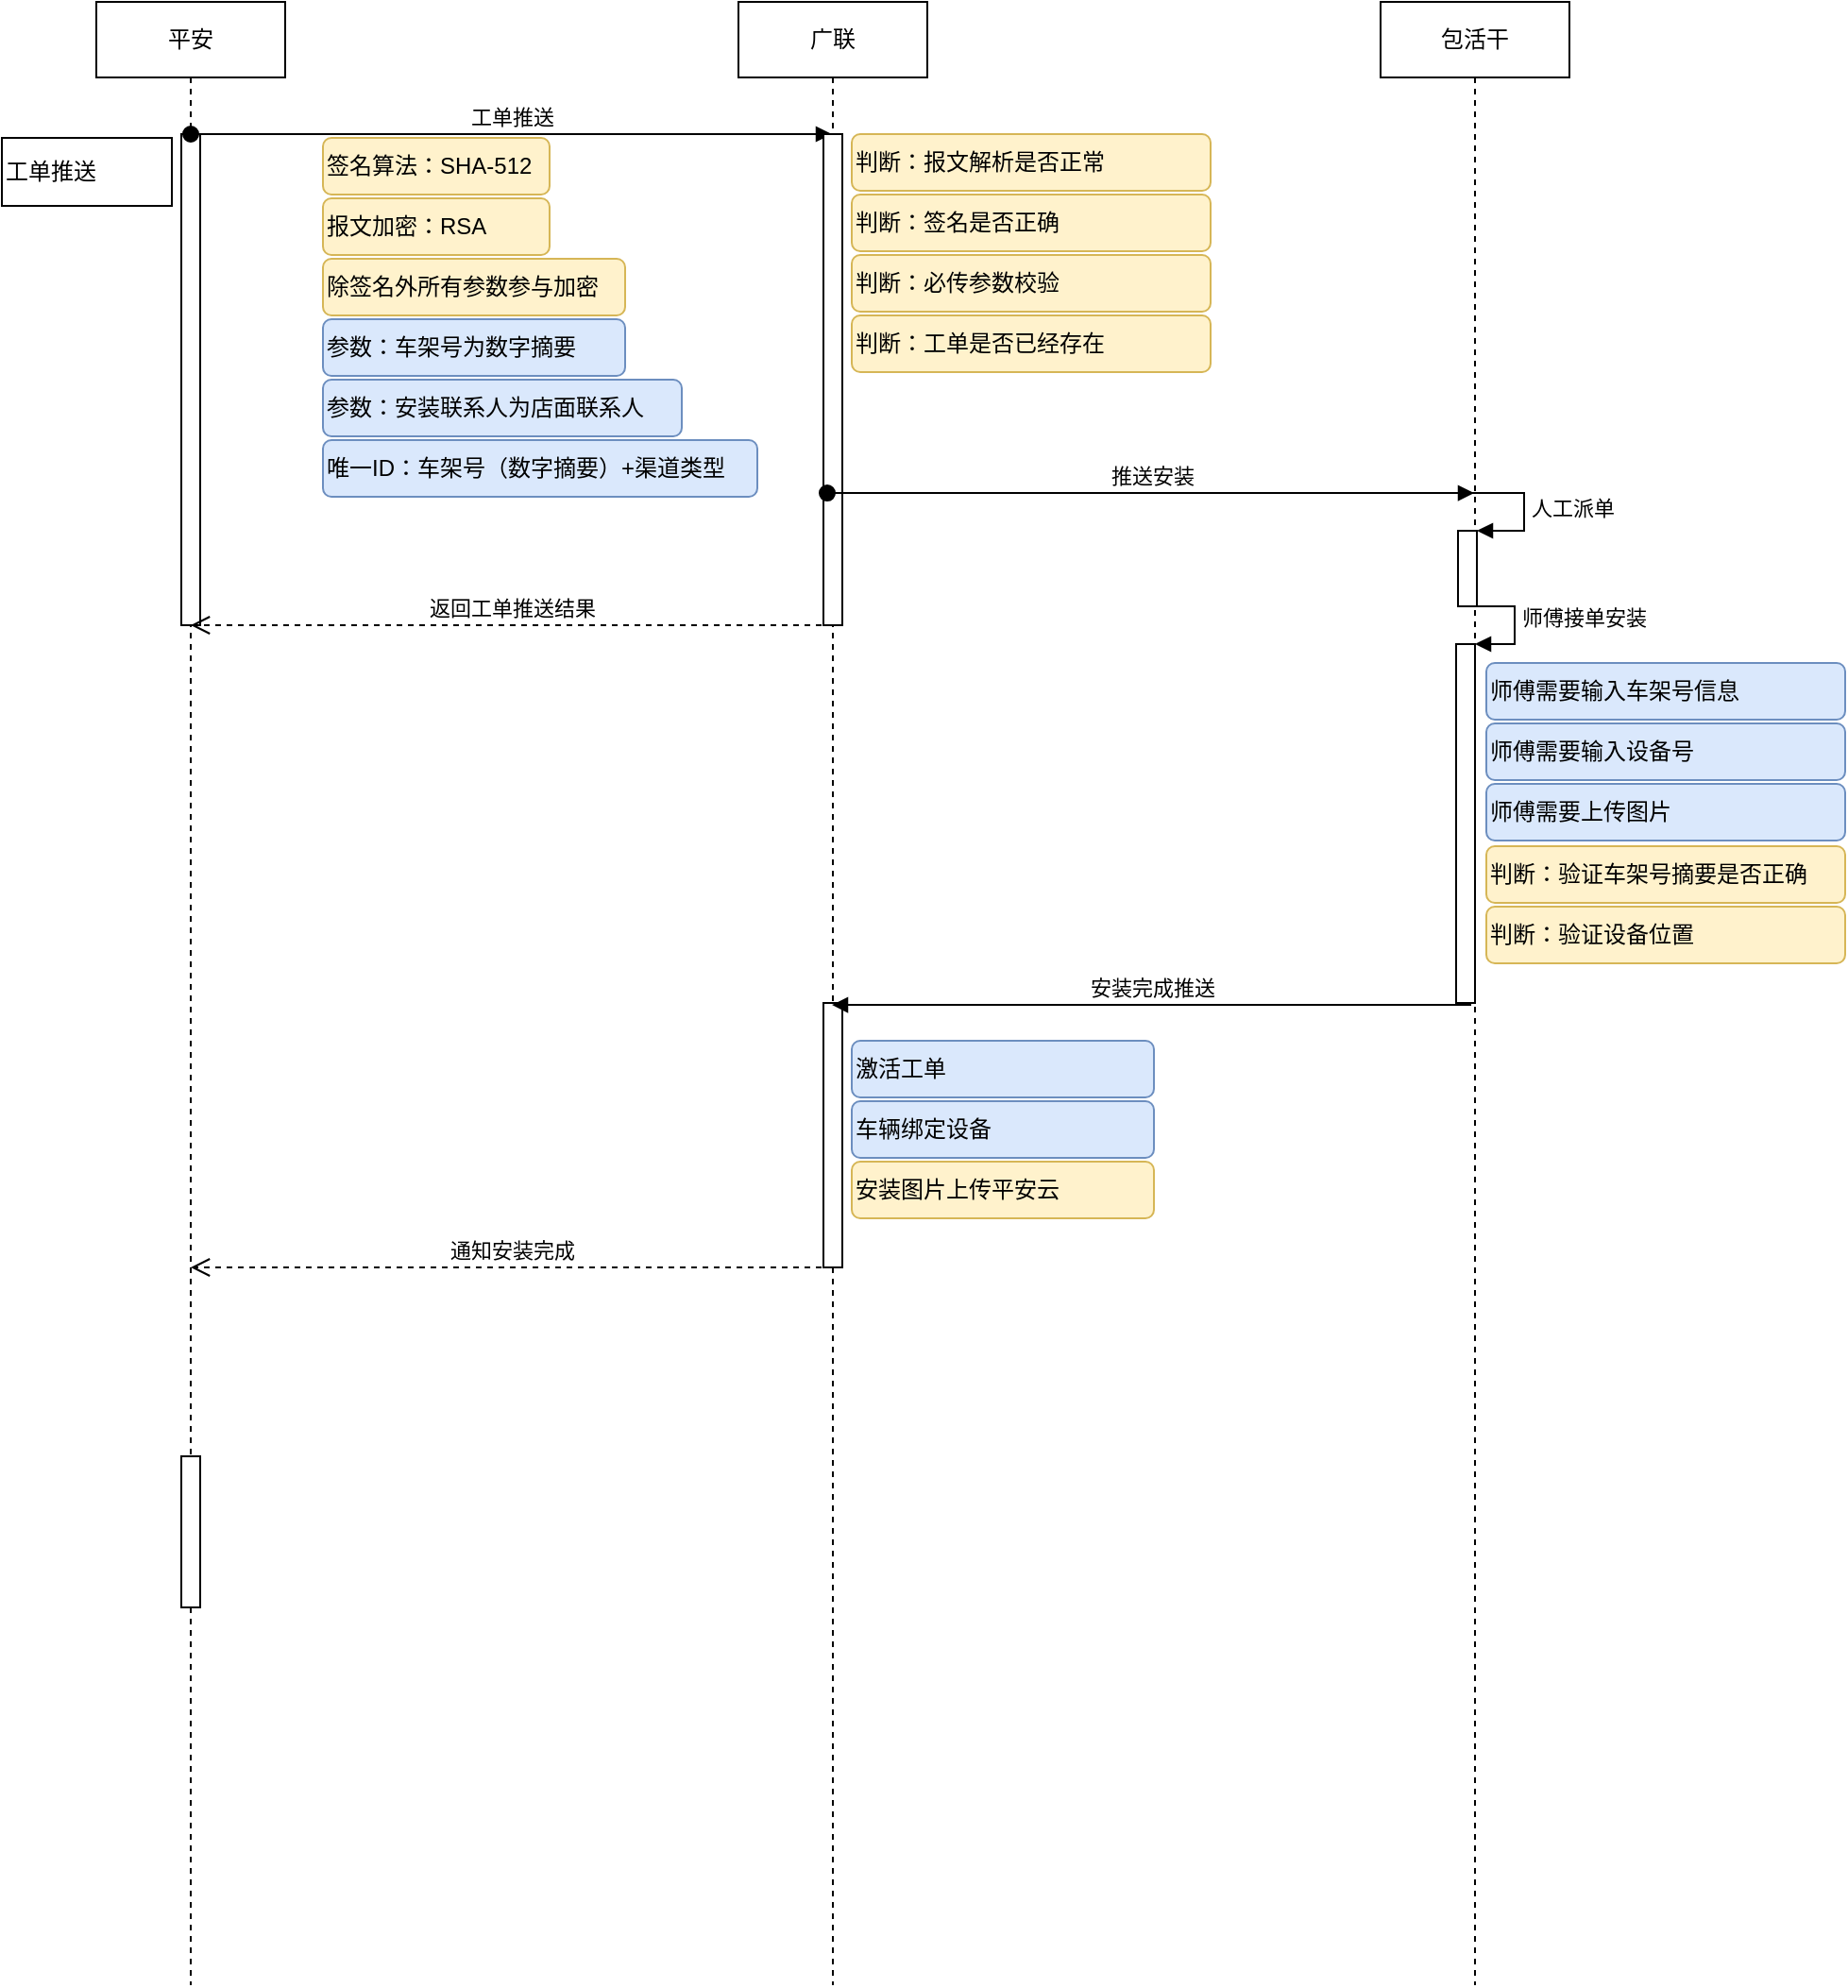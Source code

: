 <mxfile version="14.7.2" type="github">
  <diagram id="0" name="Page-1">
    <mxGraphModel dx="942" dy="572" grid="1" gridSize="10" guides="1" tooltips="1" connect="1" arrows="1" fold="0" page="1" pageScale="1" pageWidth="826" pageHeight="1169" background="none" math="1" shadow="0">
      <root>
        <mxCell id="0" />
        <mxCell id="1" parent="0" />
        <mxCell id="PKEPj2NAEDAo1NqbGAmX-19" value="平安" style="shape=umlLifeline;perimeter=lifelinePerimeter;whiteSpace=wrap;html=1;container=1;collapsible=0;recursiveResize=0;outlineConnect=0;" vertex="1" parent="1">
          <mxGeometry x="90" y="110" width="100" height="1050" as="geometry" />
        </mxCell>
        <mxCell id="PKEPj2NAEDAo1NqbGAmX-21" value="" style="html=1;points=[];perimeter=orthogonalPerimeter;" vertex="1" parent="PKEPj2NAEDAo1NqbGAmX-19">
          <mxGeometry x="45" y="70" width="10" height="260" as="geometry" />
        </mxCell>
        <mxCell id="PKEPj2NAEDAo1NqbGAmX-24" value="工单推送" style="html=1;verticalAlign=bottom;startArrow=oval;startFill=1;endArrow=block;startSize=8;" edge="1" parent="PKEPj2NAEDAo1NqbGAmX-19" target="PKEPj2NAEDAo1NqbGAmX-22">
          <mxGeometry width="60" relative="1" as="geometry">
            <mxPoint x="50" y="70" as="sourcePoint" />
            <mxPoint x="110" y="70" as="targetPoint" />
          </mxGeometry>
        </mxCell>
        <mxCell id="PKEPj2NAEDAo1NqbGAmX-22" value="广联" style="shape=umlLifeline;perimeter=lifelinePerimeter;whiteSpace=wrap;html=1;container=1;collapsible=0;recursiveResize=0;outlineConnect=0;" vertex="1" parent="1">
          <mxGeometry x="430" y="110" width="100" height="1050" as="geometry" />
        </mxCell>
        <mxCell id="PKEPj2NAEDAo1NqbGAmX-33" value="" style="html=1;points=[];perimeter=orthogonalPerimeter;align=left;" vertex="1" parent="PKEPj2NAEDAo1NqbGAmX-22">
          <mxGeometry x="45" y="70" width="10" height="260" as="geometry" />
        </mxCell>
        <mxCell id="PKEPj2NAEDAo1NqbGAmX-64" value="" style="html=1;points=[];perimeter=orthogonalPerimeter;align=left;" vertex="1" parent="PKEPj2NAEDAo1NqbGAmX-22">
          <mxGeometry x="45" y="530" width="10" height="140" as="geometry" />
        </mxCell>
        <mxCell id="PKEPj2NAEDAo1NqbGAmX-23" value="包活干" style="shape=umlLifeline;perimeter=lifelinePerimeter;whiteSpace=wrap;html=1;container=1;collapsible=0;recursiveResize=0;outlineConnect=0;" vertex="1" parent="1">
          <mxGeometry x="770" y="110" width="100" height="1050" as="geometry" />
        </mxCell>
        <mxCell id="PKEPj2NAEDAo1NqbGAmX-56" value="" style="html=1;points=[];perimeter=orthogonalPerimeter;align=left;" vertex="1" parent="PKEPj2NAEDAo1NqbGAmX-23">
          <mxGeometry x="40" y="340" width="10" height="190" as="geometry" />
        </mxCell>
        <mxCell id="PKEPj2NAEDAo1NqbGAmX-57" value="师傅接单安装" style="edgeStyle=orthogonalEdgeStyle;html=1;align=left;spacingLeft=2;endArrow=block;rounded=0;entryX=1;entryY=0;" edge="1" target="PKEPj2NAEDAo1NqbGAmX-56" parent="PKEPj2NAEDAo1NqbGAmX-23">
          <mxGeometry relative="1" as="geometry">
            <mxPoint x="41" y="320" as="sourcePoint" />
            <Array as="points">
              <mxPoint x="71" y="320" />
            </Array>
          </mxGeometry>
        </mxCell>
        <mxCell id="PKEPj2NAEDAo1NqbGAmX-27" value="签名算法：SHA-512" style="rounded=1;whiteSpace=wrap;html=1;fillColor=#fff2cc;strokeColor=#d6b656;align=left;" vertex="1" parent="1">
          <mxGeometry x="210" y="182" width="120" height="30" as="geometry" />
        </mxCell>
        <mxCell id="PKEPj2NAEDAo1NqbGAmX-28" value="报文加密：RSA" style="rounded=1;whiteSpace=wrap;html=1;fillColor=#fff2cc;strokeColor=#d6b656;align=left;" vertex="1" parent="1">
          <mxGeometry x="210" y="214" width="120" height="30" as="geometry" />
        </mxCell>
        <mxCell id="PKEPj2NAEDAo1NqbGAmX-29" value="除签名外所有参数参与加密" style="rounded=1;whiteSpace=wrap;html=1;fillColor=#fff2cc;strokeColor=#d6b656;align=left;" vertex="1" parent="1">
          <mxGeometry x="210" y="246" width="160" height="30" as="geometry" />
        </mxCell>
        <mxCell id="PKEPj2NAEDAo1NqbGAmX-30" value="参数：车架号为数字摘要" style="rounded=1;whiteSpace=wrap;html=1;fillColor=#dae8fc;strokeColor=#6c8ebf;align=left;" vertex="1" parent="1">
          <mxGeometry x="210" y="278" width="160" height="30" as="geometry" />
        </mxCell>
        <mxCell id="PKEPj2NAEDAo1NqbGAmX-31" value="参数：安装联系人为店面联系人" style="rounded=1;whiteSpace=wrap;html=1;fillColor=#dae8fc;strokeColor=#6c8ebf;align=left;" vertex="1" parent="1">
          <mxGeometry x="210" y="310" width="190" height="30" as="geometry" />
        </mxCell>
        <mxCell id="PKEPj2NAEDAo1NqbGAmX-32" value="唯一ID：车架号（数字摘要）+渠道类型" style="rounded=1;whiteSpace=wrap;html=1;fillColor=#dae8fc;strokeColor=#6c8ebf;align=left;" vertex="1" parent="1">
          <mxGeometry x="210" y="342" width="230" height="30" as="geometry" />
        </mxCell>
        <mxCell id="PKEPj2NAEDAo1NqbGAmX-34" value="推送安装" style="html=1;verticalAlign=bottom;startArrow=oval;startFill=1;endArrow=block;startSize=8;exitX=0.2;exitY=0.731;exitDx=0;exitDy=0;exitPerimeter=0;" edge="1" parent="1" source="PKEPj2NAEDAo1NqbGAmX-33" target="PKEPj2NAEDAo1NqbGAmX-23">
          <mxGeometry width="60" relative="1" as="geometry">
            <mxPoint x="480" y="260" as="sourcePoint" />
            <mxPoint x="540" y="260" as="targetPoint" />
          </mxGeometry>
        </mxCell>
        <mxCell id="PKEPj2NAEDAo1NqbGAmX-35" value="返回工单推送结果" style="html=1;verticalAlign=bottom;endArrow=open;dashed=1;endSize=8;" edge="1" parent="1" target="PKEPj2NAEDAo1NqbGAmX-19">
          <mxGeometry relative="1" as="geometry">
            <mxPoint x="480" y="440" as="sourcePoint" />
            <mxPoint x="400" y="440" as="targetPoint" />
          </mxGeometry>
        </mxCell>
        <mxCell id="PKEPj2NAEDAo1NqbGAmX-37" value="判断：报文解析是否正常" style="rounded=1;whiteSpace=wrap;html=1;fillColor=#fff2cc;strokeColor=#d6b656;align=left;" vertex="1" parent="1">
          <mxGeometry x="490" y="180" width="190" height="30" as="geometry" />
        </mxCell>
        <mxCell id="PKEPj2NAEDAo1NqbGAmX-38" value="判断：签名是否正确" style="rounded=1;whiteSpace=wrap;html=1;fillColor=#fff2cc;strokeColor=#d6b656;align=left;" vertex="1" parent="1">
          <mxGeometry x="490" y="212" width="190" height="30" as="geometry" />
        </mxCell>
        <mxCell id="PKEPj2NAEDAo1NqbGAmX-39" value="判断：必传参数校验" style="rounded=1;whiteSpace=wrap;html=1;fillColor=#fff2cc;strokeColor=#d6b656;align=left;" vertex="1" parent="1">
          <mxGeometry x="490" y="244" width="190" height="30" as="geometry" />
        </mxCell>
        <mxCell id="PKEPj2NAEDAo1NqbGAmX-40" value="判断：工单是否已经存在" style="rounded=1;whiteSpace=wrap;html=1;fillColor=#fff2cc;strokeColor=#d6b656;align=left;" vertex="1" parent="1">
          <mxGeometry x="490" y="276" width="190" height="30" as="geometry" />
        </mxCell>
        <mxCell id="PKEPj2NAEDAo1NqbGAmX-52" value="" style="html=1;points=[];perimeter=orthogonalPerimeter;align=left;" vertex="1" parent="1">
          <mxGeometry x="811" y="390" width="10" height="40" as="geometry" />
        </mxCell>
        <mxCell id="PKEPj2NAEDAo1NqbGAmX-53" value="人工派单" style="edgeStyle=orthogonalEdgeStyle;html=1;align=left;spacingLeft=2;endArrow=block;rounded=0;entryX=1;entryY=0;" edge="1" target="PKEPj2NAEDAo1NqbGAmX-52" parent="1">
          <mxGeometry relative="1" as="geometry">
            <mxPoint x="816" y="370" as="sourcePoint" />
            <Array as="points">
              <mxPoint x="846" y="370" />
            </Array>
          </mxGeometry>
        </mxCell>
        <mxCell id="PKEPj2NAEDAo1NqbGAmX-58" value="师傅需要输入车架号信息" style="rounded=1;whiteSpace=wrap;html=1;fillColor=#dae8fc;strokeColor=#6c8ebf;align=left;" vertex="1" parent="1">
          <mxGeometry x="826" y="460" width="190" height="30" as="geometry" />
        </mxCell>
        <mxCell id="PKEPj2NAEDAo1NqbGAmX-59" value="师傅需要输入设备号" style="rounded=1;whiteSpace=wrap;html=1;fillColor=#dae8fc;strokeColor=#6c8ebf;align=left;" vertex="1" parent="1">
          <mxGeometry x="826" y="492" width="190" height="30" as="geometry" />
        </mxCell>
        <mxCell id="PKEPj2NAEDAo1NqbGAmX-60" value="师傅需要上传图片" style="rounded=1;whiteSpace=wrap;html=1;fillColor=#dae8fc;strokeColor=#6c8ebf;align=left;" vertex="1" parent="1">
          <mxGeometry x="826" y="524" width="190" height="30" as="geometry" />
        </mxCell>
        <mxCell id="PKEPj2NAEDAo1NqbGAmX-61" value="判断：验证车架号摘要是否正确" style="rounded=1;whiteSpace=wrap;html=1;fillColor=#fff2cc;strokeColor=#d6b656;align=left;" vertex="1" parent="1">
          <mxGeometry x="826" y="557" width="190" height="30" as="geometry" />
        </mxCell>
        <mxCell id="PKEPj2NAEDAo1NqbGAmX-62" value="判断：验证设备位置" style="rounded=1;whiteSpace=wrap;html=1;fillColor=#fff2cc;strokeColor=#d6b656;align=left;" vertex="1" parent="1">
          <mxGeometry x="826" y="589" width="190" height="30" as="geometry" />
        </mxCell>
        <mxCell id="PKEPj2NAEDAo1NqbGAmX-63" value="安装完成推送" style="html=1;verticalAlign=bottom;endArrow=block;exitX=0.8;exitY=1.016;exitDx=0;exitDy=0;exitPerimeter=0;" edge="1" parent="1">
          <mxGeometry width="80" relative="1" as="geometry">
            <mxPoint x="818" y="641.04" as="sourcePoint" />
            <mxPoint x="479.5" y="641.04" as="targetPoint" />
          </mxGeometry>
        </mxCell>
        <mxCell id="PKEPj2NAEDAo1NqbGAmX-65" value="激活工单" style="rounded=1;whiteSpace=wrap;html=1;fillColor=#dae8fc;strokeColor=#6c8ebf;align=left;" vertex="1" parent="1">
          <mxGeometry x="490" y="660" width="160" height="30" as="geometry" />
        </mxCell>
        <mxCell id="PKEPj2NAEDAo1NqbGAmX-66" value="车辆绑定设备" style="rounded=1;whiteSpace=wrap;html=1;fillColor=#dae8fc;strokeColor=#6c8ebf;align=left;" vertex="1" parent="1">
          <mxGeometry x="490" y="692" width="160" height="30" as="geometry" />
        </mxCell>
        <mxCell id="PKEPj2NAEDAo1NqbGAmX-67" value="安装图片上传平安云" style="rounded=1;whiteSpace=wrap;html=1;fillColor=#fff2cc;strokeColor=#d6b656;align=left;" vertex="1" parent="1">
          <mxGeometry x="490" y="724" width="160" height="30" as="geometry" />
        </mxCell>
        <mxCell id="PKEPj2NAEDAo1NqbGAmX-68" value="通知安装完成" style="html=1;verticalAlign=bottom;endArrow=open;dashed=1;endSize=8;" edge="1" parent="1" target="PKEPj2NAEDAo1NqbGAmX-19">
          <mxGeometry relative="1" as="geometry">
            <mxPoint x="480" y="780" as="sourcePoint" />
            <mxPoint x="400" y="780" as="targetPoint" />
          </mxGeometry>
        </mxCell>
        <mxCell id="PKEPj2NAEDAo1NqbGAmX-69" value="" style="html=1;points=[];perimeter=orthogonalPerimeter;align=left;" vertex="1" parent="1">
          <mxGeometry x="135" y="880" width="10" height="80" as="geometry" />
        </mxCell>
        <mxCell id="PKEPj2NAEDAo1NqbGAmX-72" value="工单推送" style="rounded=0;whiteSpace=wrap;html=1;align=left;" vertex="1" parent="1">
          <mxGeometry x="40" y="182" width="90" height="36" as="geometry" />
        </mxCell>
      </root>
    </mxGraphModel>
  </diagram>
</mxfile>

